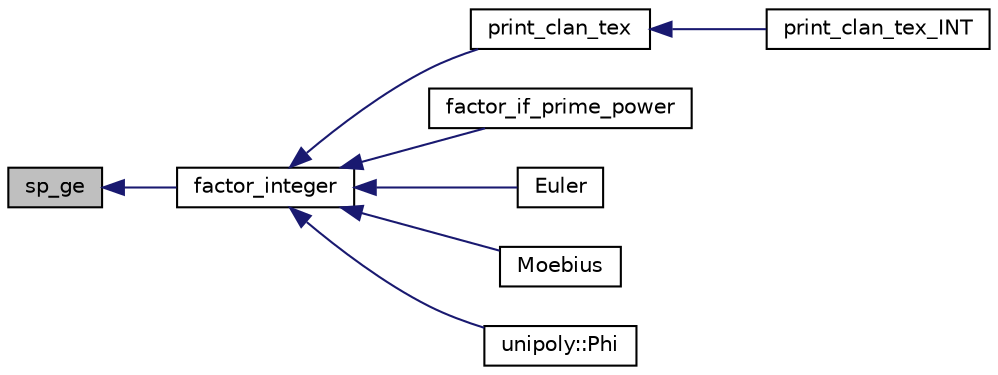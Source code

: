 digraph "sp_ge"
{
  edge [fontname="Helvetica",fontsize="10",labelfontname="Helvetica",labelfontsize="10"];
  node [fontname="Helvetica",fontsize="10",shape=record];
  rankdir="LR";
  Node4463 [label="sp_ge",height=0.2,width=0.4,color="black", fillcolor="grey75", style="filled", fontcolor="black"];
  Node4463 -> Node4464 [dir="back",color="midnightblue",fontsize="10",style="solid",fontname="Helvetica"];
  Node4464 [label="factor_integer",height=0.2,width=0.4,color="black", fillcolor="white", style="filled",URL="$d3/d72/global_8_c.html#ab7a2d5a4156f2d475fa1b257a3380ef6"];
  Node4464 -> Node4465 [dir="back",color="midnightblue",fontsize="10",style="solid",fontname="Helvetica"];
  Node4465 [label="print_clan_tex",height=0.2,width=0.4,color="black", fillcolor="white", style="filled",URL="$d9/d60/discreta_8h.html#a46caf83aa0d557a42ac3710c7f5dc665"];
  Node4465 -> Node4466 [dir="back",color="midnightblue",fontsize="10",style="solid",fontname="Helvetica"];
  Node4466 [label="print_clan_tex_INT",height=0.2,width=0.4,color="black", fillcolor="white", style="filled",URL="$d9/d60/discreta_8h.html#a6940852a56bea54b6b60aa35e5894664"];
  Node4464 -> Node4467 [dir="back",color="midnightblue",fontsize="10",style="solid",fontname="Helvetica"];
  Node4467 [label="factor_if_prime_power",height=0.2,width=0.4,color="black", fillcolor="white", style="filled",URL="$d3/d72/global_8_c.html#ac66689a1831f1441ba096694995b5944"];
  Node4464 -> Node4468 [dir="back",color="midnightblue",fontsize="10",style="solid",fontname="Helvetica"];
  Node4468 [label="Euler",height=0.2,width=0.4,color="black", fillcolor="white", style="filled",URL="$d3/d72/global_8_c.html#af15585e99628f28c0fe1efb1b15caf79"];
  Node4464 -> Node4469 [dir="back",color="midnightblue",fontsize="10",style="solid",fontname="Helvetica"];
  Node4469 [label="Moebius",height=0.2,width=0.4,color="black", fillcolor="white", style="filled",URL="$d3/d72/global_8_c.html#aafefa2cd6c3ce1547f5ab6c28456ca03"];
  Node4464 -> Node4470 [dir="back",color="midnightblue",fontsize="10",style="solid",fontname="Helvetica"];
  Node4470 [label="unipoly::Phi",height=0.2,width=0.4,color="black", fillcolor="white", style="filled",URL="$d1/d89/classunipoly.html#a50f2edff215daebf54b1e010d99f630d"];
}
